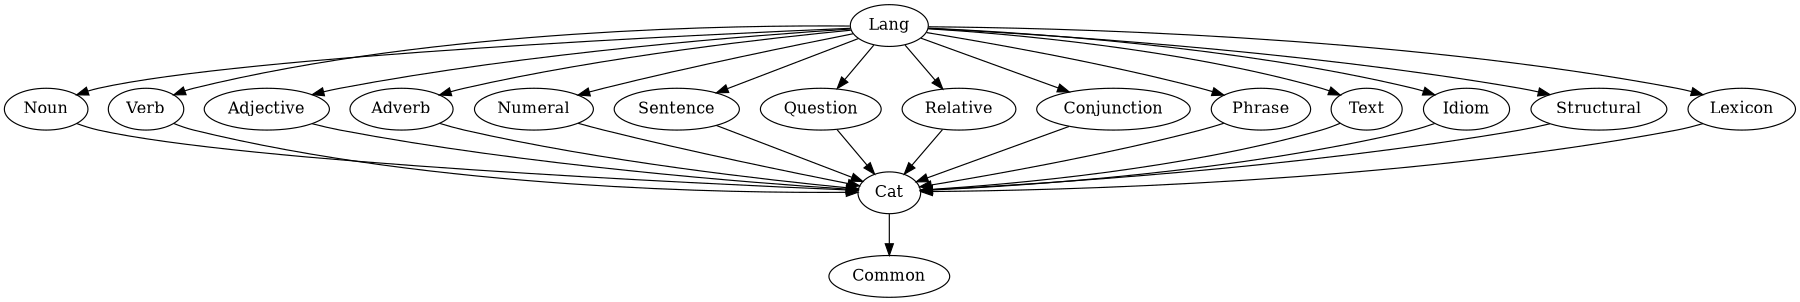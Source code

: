 digraph {

size = "12,8" ;

Lang [style = "solid", shape = "ellipse", URL = "Lang.gf"];
Lang -> Noun [style = "solid"];
Lang -> Verb [style = "solid"];
Lang -> Adjective [style = "solid"];
Lang -> Adverb [style = "solid"];
Lang -> Numeral [style = "solid"];
Lang -> Sentence [style = "solid"];
Lang -> Question [style = "solid"];
Lang -> Relative [style = "solid"];
Lang -> Conjunction [style = "solid"];
Lang -> Phrase [style = "solid"];
Lang -> Text [style = "solid"];
Lang -> Idiom [style = "solid"];
Lang -> Structural [style = "solid"];
Lang -> Lexicon [style = "solid"];

Noun [style = "solid", shape = "ellipse", URL = "Noun.gf"];
Noun -> Cat [style = "solid"];

Verb [style = "solid", shape = "ellipse", URL = "Verb.gf"];
Verb -> Cat [style = "solid"];

Adjective [style = "solid", shape = "ellipse", URL = "Adjective.gf"];
Adjective -> Cat [style = "solid"];

Adverb [style = "solid", shape = "ellipse", URL = "Adverb.gf"];
Adverb -> Cat [style = "solid"];

Numeral [style = "solid", shape = "ellipse", URL = "Numeral.gf"];
Numeral -> Cat [style = "solid"];

Sentence [style = "solid", shape = "ellipse", URL = "Sentence.gf"];
Sentence -> Cat [style = "solid"];

Question [style = "solid", shape = "ellipse", URL = "Question.gf"];
Question -> Cat [style = "solid"];

Relative [style = "solid", shape = "ellipse", URL = "Relative.gf"];
Relative -> Cat [style = "solid"];

Conjunction [style = "solid", shape = "ellipse", URL = "Conjunction.gf"];
Conjunction -> Cat [style = "solid"];

Phrase [style = "solid", shape = "ellipse", URL = "Phrase.gf"];
Phrase -> Cat [style = "solid"];

Text [style = "solid", shape = "ellipse", URL = "Phrase.gf"];
Text -> Cat [style = "solid"];

Idiom [style = "solid", shape = "ellipse", URL = "Phrase.gf"];
Idiom -> Cat [style = "solid"];

Structural [style = "solid", shape = "ellipse", URL = "Structural.gf"];
Structural -> Cat [style = "solid"];

Lexicon [style = "solid", shape = "ellipse", URL = "Lexicon.gf"];
Lexicon -> Cat [style = "solid"];

Cat [style = "solid", shape = "ellipse", URL = "Cat.gf"];
Cat -> Common [style = "solid"];

Common [style = "solid", shape = "ellipse", URL = "Tense.gf"];

}

